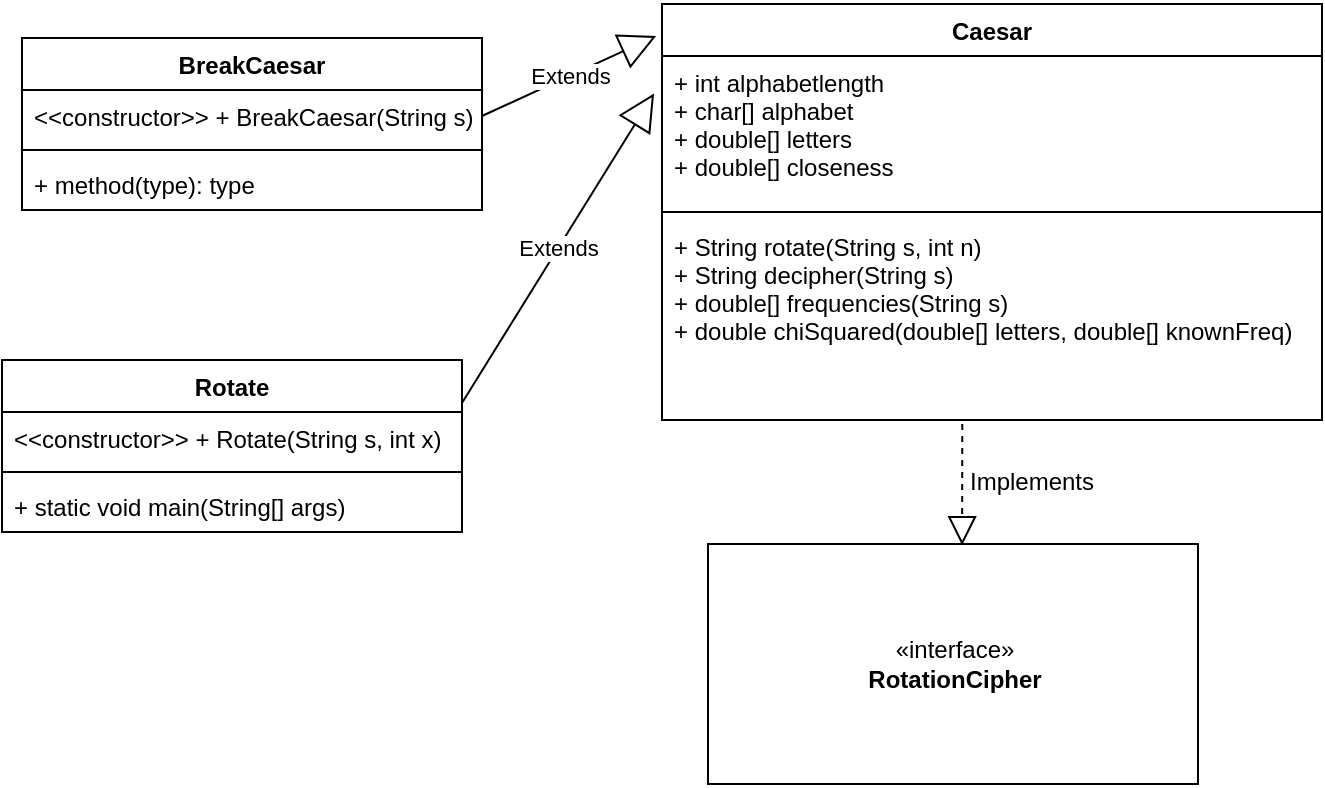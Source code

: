 <mxfile version="10.5.9" type="device"><diagram id="J10NLxPHZWAqRs3u1rEr" name="Page-1"><mxGraphModel dx="887" dy="520" grid="1" gridSize="10" guides="1" tooltips="1" connect="1" arrows="1" fold="1" page="1" pageScale="1" pageWidth="827" pageHeight="1169" math="0" shadow="0"><root><mxCell id="0"/><mxCell id="1" parent="0"/><mxCell id="0t9zo_uHYf-aupcutzgd-36" value="" style="endArrow=block;dashed=1;endFill=0;endSize=12;html=1;exitX=0.455;exitY=1.02;exitDx=0;exitDy=0;exitPerimeter=0;entryX=0.5;entryY=0;entryDx=0;entryDy=0;" parent="1" source="HKHl6JSJU2r4zWdfIznX-4" edge="1"><mxGeometry width="160" relative="1" as="geometry"><mxPoint x="526" y="219" as="sourcePoint"/><mxPoint x="540.059" y="330.588" as="targetPoint"/></mxGeometry></mxCell><mxCell id="0t9zo_uHYf-aupcutzgd-37" value="Extends" style="endArrow=block;endSize=16;endFill=0;html=1;entryX=-0.012;entryY=0.253;entryDx=0;entryDy=0;entryPerimeter=0;exitX=1;exitY=0.25;exitDx=0;exitDy=0;" parent="1" target="HKHl6JSJU2r4zWdfIznX-2" edge="1" source="HKHl6JSJU2r4zWdfIznX-7"><mxGeometry width="160" relative="1" as="geometry"><mxPoint x="280" y="270.5" as="sourcePoint"/><mxPoint x="369" y="162" as="targetPoint"/></mxGeometry></mxCell><mxCell id="HKHl6JSJU2r4zWdfIznX-1" value="Caesar" style="swimlane;fontStyle=1;align=center;verticalAlign=top;childLayout=stackLayout;horizontal=1;startSize=26;horizontalStack=0;resizeParent=1;resizeParentMax=0;resizeLast=0;collapsible=1;marginBottom=0;" vertex="1" parent="1"><mxGeometry x="390" y="60" width="330" height="208" as="geometry"/></mxCell><mxCell id="HKHl6JSJU2r4zWdfIznX-2" value="+ int alphabetlength&#xA;+ char[] alphabet&#xA;+ double[] letters&#xA;+ double[] closeness&#xA;&#xA;&#xA;" style="text;strokeColor=none;fillColor=none;align=left;verticalAlign=top;spacingLeft=4;spacingRight=4;overflow=hidden;rotatable=0;points=[[0,0.5],[1,0.5]];portConstraint=eastwest;" vertex="1" parent="HKHl6JSJU2r4zWdfIznX-1"><mxGeometry y="26" width="330" height="74" as="geometry"/></mxCell><mxCell id="HKHl6JSJU2r4zWdfIznX-3" value="" style="line;strokeWidth=1;fillColor=none;align=left;verticalAlign=middle;spacingTop=-1;spacingLeft=3;spacingRight=3;rotatable=0;labelPosition=right;points=[];portConstraint=eastwest;" vertex="1" parent="HKHl6JSJU2r4zWdfIznX-1"><mxGeometry y="100" width="330" height="8" as="geometry"/></mxCell><mxCell id="HKHl6JSJU2r4zWdfIznX-4" value="+ String rotate(String s, int n)&#xA;+ String decipher(String s)&#xA;+ double[] frequencies(String s)&#xA;+ double chiSquared(double[] letters, double[] knownFreq)&#xA;" style="text;strokeColor=none;fillColor=none;align=left;verticalAlign=top;spacingLeft=4;spacingRight=4;overflow=hidden;rotatable=0;points=[[0,0.5],[1,0.5]];portConstraint=eastwest;" vertex="1" parent="HKHl6JSJU2r4zWdfIznX-1"><mxGeometry y="108" width="330" height="100" as="geometry"/></mxCell><mxCell id="HKHl6JSJU2r4zWdfIznX-5" value="Extends" style="endArrow=block;endSize=16;endFill=0;html=1;entryX=-0.009;entryY=0.985;entryDx=0;entryDy=0;entryPerimeter=0;exitX=1;exitY=0.5;exitDx=0;exitDy=0;" edge="1" parent="1" source="HKHl6JSJU2r4zWdfIznX-12"><mxGeometry width="160" relative="1" as="geometry"><mxPoint x="280" y="110" as="sourcePoint"/><mxPoint x="387.118" y="75.971" as="targetPoint"/></mxGeometry></mxCell><mxCell id="HKHl6JSJU2r4zWdfIznX-7" value="Rotate" style="swimlane;fontStyle=1;align=center;verticalAlign=top;childLayout=stackLayout;horizontal=1;startSize=26;horizontalStack=0;resizeParent=1;resizeParentMax=0;resizeLast=0;collapsible=1;marginBottom=0;" vertex="1" parent="1"><mxGeometry x="60" y="238" width="230" height="86" as="geometry"/></mxCell><mxCell id="HKHl6JSJU2r4zWdfIznX-8" value="&lt;&lt;constructor&gt;&gt; + Rotate(String s, int x)" style="text;strokeColor=none;fillColor=none;align=left;verticalAlign=top;spacingLeft=4;spacingRight=4;overflow=hidden;rotatable=0;points=[[0,0.5],[1,0.5]];portConstraint=eastwest;" vertex="1" parent="HKHl6JSJU2r4zWdfIznX-7"><mxGeometry y="26" width="230" height="26" as="geometry"/></mxCell><mxCell id="HKHl6JSJU2r4zWdfIznX-9" value="" style="line;strokeWidth=1;fillColor=none;align=left;verticalAlign=middle;spacingTop=-1;spacingLeft=3;spacingRight=3;rotatable=0;labelPosition=right;points=[];portConstraint=eastwest;" vertex="1" parent="HKHl6JSJU2r4zWdfIznX-7"><mxGeometry y="52" width="230" height="8" as="geometry"/></mxCell><mxCell id="HKHl6JSJU2r4zWdfIznX-10" value="+ static void main(String[] args)" style="text;strokeColor=none;fillColor=none;align=left;verticalAlign=top;spacingLeft=4;spacingRight=4;overflow=hidden;rotatable=0;points=[[0,0.5],[1,0.5]];portConstraint=eastwest;" vertex="1" parent="HKHl6JSJU2r4zWdfIznX-7"><mxGeometry y="60" width="230" height="26" as="geometry"/></mxCell><mxCell id="HKHl6JSJU2r4zWdfIznX-11" value="BreakCaesar" style="swimlane;fontStyle=1;align=center;verticalAlign=top;childLayout=stackLayout;horizontal=1;startSize=26;horizontalStack=0;resizeParent=1;resizeParentMax=0;resizeLast=0;collapsible=1;marginBottom=0;" vertex="1" parent="1"><mxGeometry x="70" y="77" width="230" height="86" as="geometry"/></mxCell><mxCell id="HKHl6JSJU2r4zWdfIznX-12" value="&lt;&lt;constructor&gt;&gt; + BreakCaesar(String s)" style="text;strokeColor=none;fillColor=none;align=left;verticalAlign=top;spacingLeft=4;spacingRight=4;overflow=hidden;rotatable=0;points=[[0,0.5],[1,0.5]];portConstraint=eastwest;" vertex="1" parent="HKHl6JSJU2r4zWdfIznX-11"><mxGeometry y="26" width="230" height="26" as="geometry"/></mxCell><mxCell id="HKHl6JSJU2r4zWdfIznX-13" value="" style="line;strokeWidth=1;fillColor=none;align=left;verticalAlign=middle;spacingTop=-1;spacingLeft=3;spacingRight=3;rotatable=0;labelPosition=right;points=[];portConstraint=eastwest;" vertex="1" parent="HKHl6JSJU2r4zWdfIznX-11"><mxGeometry y="52" width="230" height="8" as="geometry"/></mxCell><mxCell id="HKHl6JSJU2r4zWdfIznX-14" value="+ method(type): type" style="text;strokeColor=none;fillColor=none;align=left;verticalAlign=top;spacingLeft=4;spacingRight=4;overflow=hidden;rotatable=0;points=[[0,0.5],[1,0.5]];portConstraint=eastwest;" vertex="1" parent="HKHl6JSJU2r4zWdfIznX-11"><mxGeometry y="60" width="230" height="26" as="geometry"/></mxCell><mxCell id="HKHl6JSJU2r4zWdfIznX-15" value="Implements" style="text;html=1;strokeColor=none;fillColor=none;align=center;verticalAlign=middle;whiteSpace=wrap;rounded=0;" vertex="1" parent="1"><mxGeometry x="555" y="289" width="40" height="20" as="geometry"/></mxCell><mxCell id="HKHl6JSJU2r4zWdfIznX-20" value="«interface»&lt;br&gt;&lt;b&gt;RotationCipher&lt;/b&gt;" style="html=1;" vertex="1" parent="1"><mxGeometry x="413" y="330" width="245" height="120" as="geometry"/></mxCell></root></mxGraphModel></diagram></mxfile>